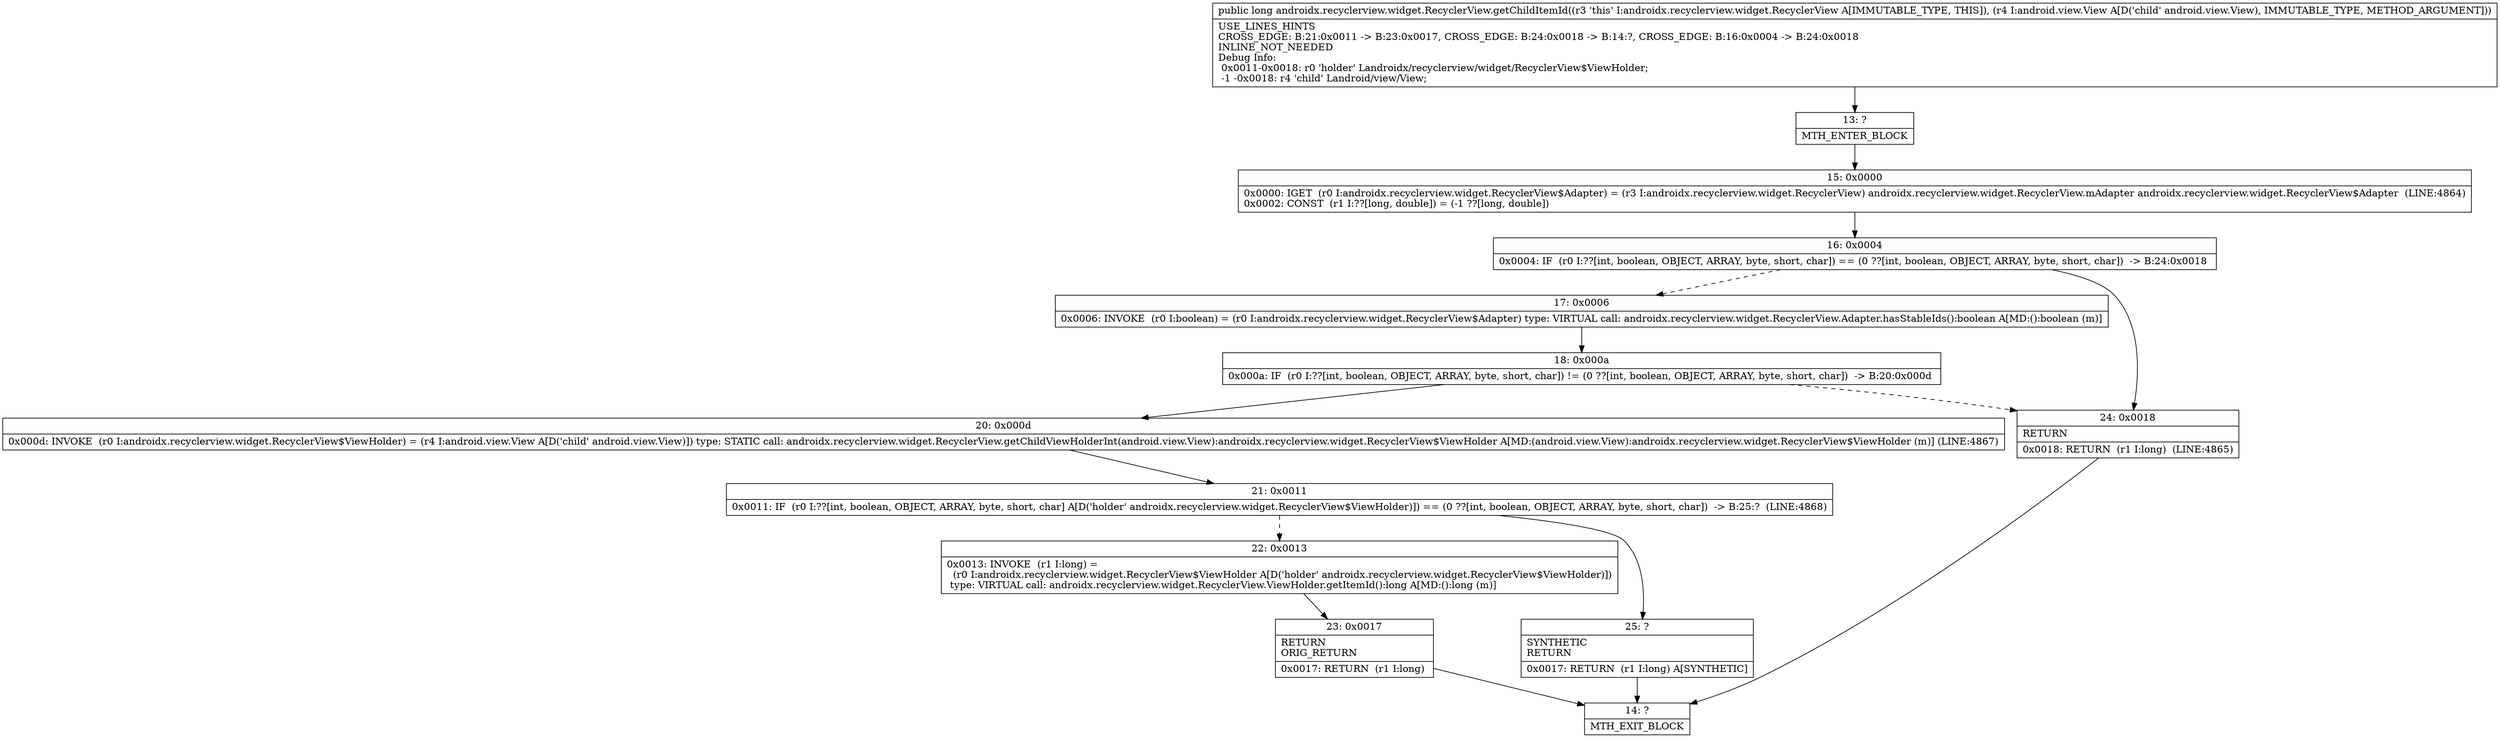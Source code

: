digraph "CFG forandroidx.recyclerview.widget.RecyclerView.getChildItemId(Landroid\/view\/View;)J" {
Node_13 [shape=record,label="{13\:\ ?|MTH_ENTER_BLOCK\l}"];
Node_15 [shape=record,label="{15\:\ 0x0000|0x0000: IGET  (r0 I:androidx.recyclerview.widget.RecyclerView$Adapter) = (r3 I:androidx.recyclerview.widget.RecyclerView) androidx.recyclerview.widget.RecyclerView.mAdapter androidx.recyclerview.widget.RecyclerView$Adapter  (LINE:4864)\l0x0002: CONST  (r1 I:??[long, double]) = (\-1 ??[long, double]) \l}"];
Node_16 [shape=record,label="{16\:\ 0x0004|0x0004: IF  (r0 I:??[int, boolean, OBJECT, ARRAY, byte, short, char]) == (0 ??[int, boolean, OBJECT, ARRAY, byte, short, char])  \-\> B:24:0x0018 \l}"];
Node_17 [shape=record,label="{17\:\ 0x0006|0x0006: INVOKE  (r0 I:boolean) = (r0 I:androidx.recyclerview.widget.RecyclerView$Adapter) type: VIRTUAL call: androidx.recyclerview.widget.RecyclerView.Adapter.hasStableIds():boolean A[MD:():boolean (m)]\l}"];
Node_18 [shape=record,label="{18\:\ 0x000a|0x000a: IF  (r0 I:??[int, boolean, OBJECT, ARRAY, byte, short, char]) != (0 ??[int, boolean, OBJECT, ARRAY, byte, short, char])  \-\> B:20:0x000d \l}"];
Node_20 [shape=record,label="{20\:\ 0x000d|0x000d: INVOKE  (r0 I:androidx.recyclerview.widget.RecyclerView$ViewHolder) = (r4 I:android.view.View A[D('child' android.view.View)]) type: STATIC call: androidx.recyclerview.widget.RecyclerView.getChildViewHolderInt(android.view.View):androidx.recyclerview.widget.RecyclerView$ViewHolder A[MD:(android.view.View):androidx.recyclerview.widget.RecyclerView$ViewHolder (m)] (LINE:4867)\l}"];
Node_21 [shape=record,label="{21\:\ 0x0011|0x0011: IF  (r0 I:??[int, boolean, OBJECT, ARRAY, byte, short, char] A[D('holder' androidx.recyclerview.widget.RecyclerView$ViewHolder)]) == (0 ??[int, boolean, OBJECT, ARRAY, byte, short, char])  \-\> B:25:?  (LINE:4868)\l}"];
Node_22 [shape=record,label="{22\:\ 0x0013|0x0013: INVOKE  (r1 I:long) = \l  (r0 I:androidx.recyclerview.widget.RecyclerView$ViewHolder A[D('holder' androidx.recyclerview.widget.RecyclerView$ViewHolder)])\l type: VIRTUAL call: androidx.recyclerview.widget.RecyclerView.ViewHolder.getItemId():long A[MD:():long (m)]\l}"];
Node_23 [shape=record,label="{23\:\ 0x0017|RETURN\lORIG_RETURN\l|0x0017: RETURN  (r1 I:long) \l}"];
Node_14 [shape=record,label="{14\:\ ?|MTH_EXIT_BLOCK\l}"];
Node_25 [shape=record,label="{25\:\ ?|SYNTHETIC\lRETURN\l|0x0017: RETURN  (r1 I:long) A[SYNTHETIC]\l}"];
Node_24 [shape=record,label="{24\:\ 0x0018|RETURN\l|0x0018: RETURN  (r1 I:long)  (LINE:4865)\l}"];
MethodNode[shape=record,label="{public long androidx.recyclerview.widget.RecyclerView.getChildItemId((r3 'this' I:androidx.recyclerview.widget.RecyclerView A[IMMUTABLE_TYPE, THIS]), (r4 I:android.view.View A[D('child' android.view.View), IMMUTABLE_TYPE, METHOD_ARGUMENT]))  | USE_LINES_HINTS\lCROSS_EDGE: B:21:0x0011 \-\> B:23:0x0017, CROSS_EDGE: B:24:0x0018 \-\> B:14:?, CROSS_EDGE: B:16:0x0004 \-\> B:24:0x0018\lINLINE_NOT_NEEDED\lDebug Info:\l  0x0011\-0x0018: r0 'holder' Landroidx\/recyclerview\/widget\/RecyclerView$ViewHolder;\l  \-1 \-0x0018: r4 'child' Landroid\/view\/View;\l}"];
MethodNode -> Node_13;Node_13 -> Node_15;
Node_15 -> Node_16;
Node_16 -> Node_17[style=dashed];
Node_16 -> Node_24;
Node_17 -> Node_18;
Node_18 -> Node_20;
Node_18 -> Node_24[style=dashed];
Node_20 -> Node_21;
Node_21 -> Node_22[style=dashed];
Node_21 -> Node_25;
Node_22 -> Node_23;
Node_23 -> Node_14;
Node_25 -> Node_14;
Node_24 -> Node_14;
}

